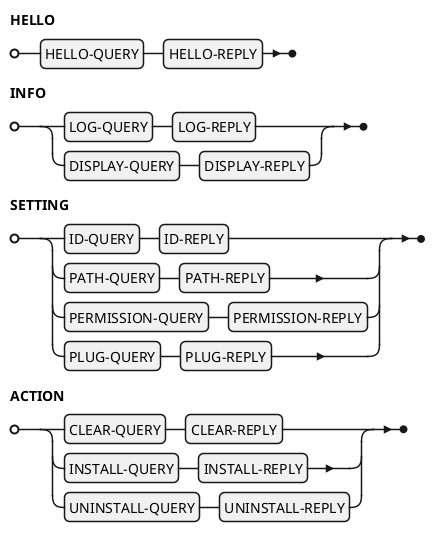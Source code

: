 @startebnf

HELLO = HELLO-QUERY, HELLO-REPLY;

INFO = LOG-QUERY, LOG-REPLY
     | DISPLAY-QUERY, DISPLAY-REPLY;

SETTING = ID-QUERY, ID-REPLY
        | PATH-QUERY, PATH-REPLY
        | PERMISSION-QUERY, PERMISSION-REPLY
        | PLUG-QUERY, PLUG-REPLY;

ACTION = CLEAR-QUERY, CLEAR-REPLY
       | INSTALL-QUERY, INSTALL-REPLY
       | UNINSTALL-QUERY, UNINSTALL-REPLY;

@endebnf
